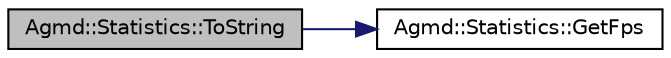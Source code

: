 digraph "Agmd::Statistics::ToString"
{
  edge [fontname="Helvetica",fontsize="10",labelfontname="Helvetica",labelfontsize="10"];
  node [fontname="Helvetica",fontsize="10",shape=record];
  rankdir="LR";
  Node1 [label="Agmd::Statistics::ToString",height=0.2,width=0.4,color="black", fillcolor="grey75", style="filled" fontcolor="black"];
  Node1 -> Node2 [color="midnightblue",fontsize="10",style="solid",fontname="Helvetica"];
  Node2 [label="Agmd::Statistics::GetFps",height=0.2,width=0.4,color="black", fillcolor="white", style="filled",URL="$class_agmd_1_1_statistics.html#a24539c6606e16effe03fc4907939ec7d"];
}

